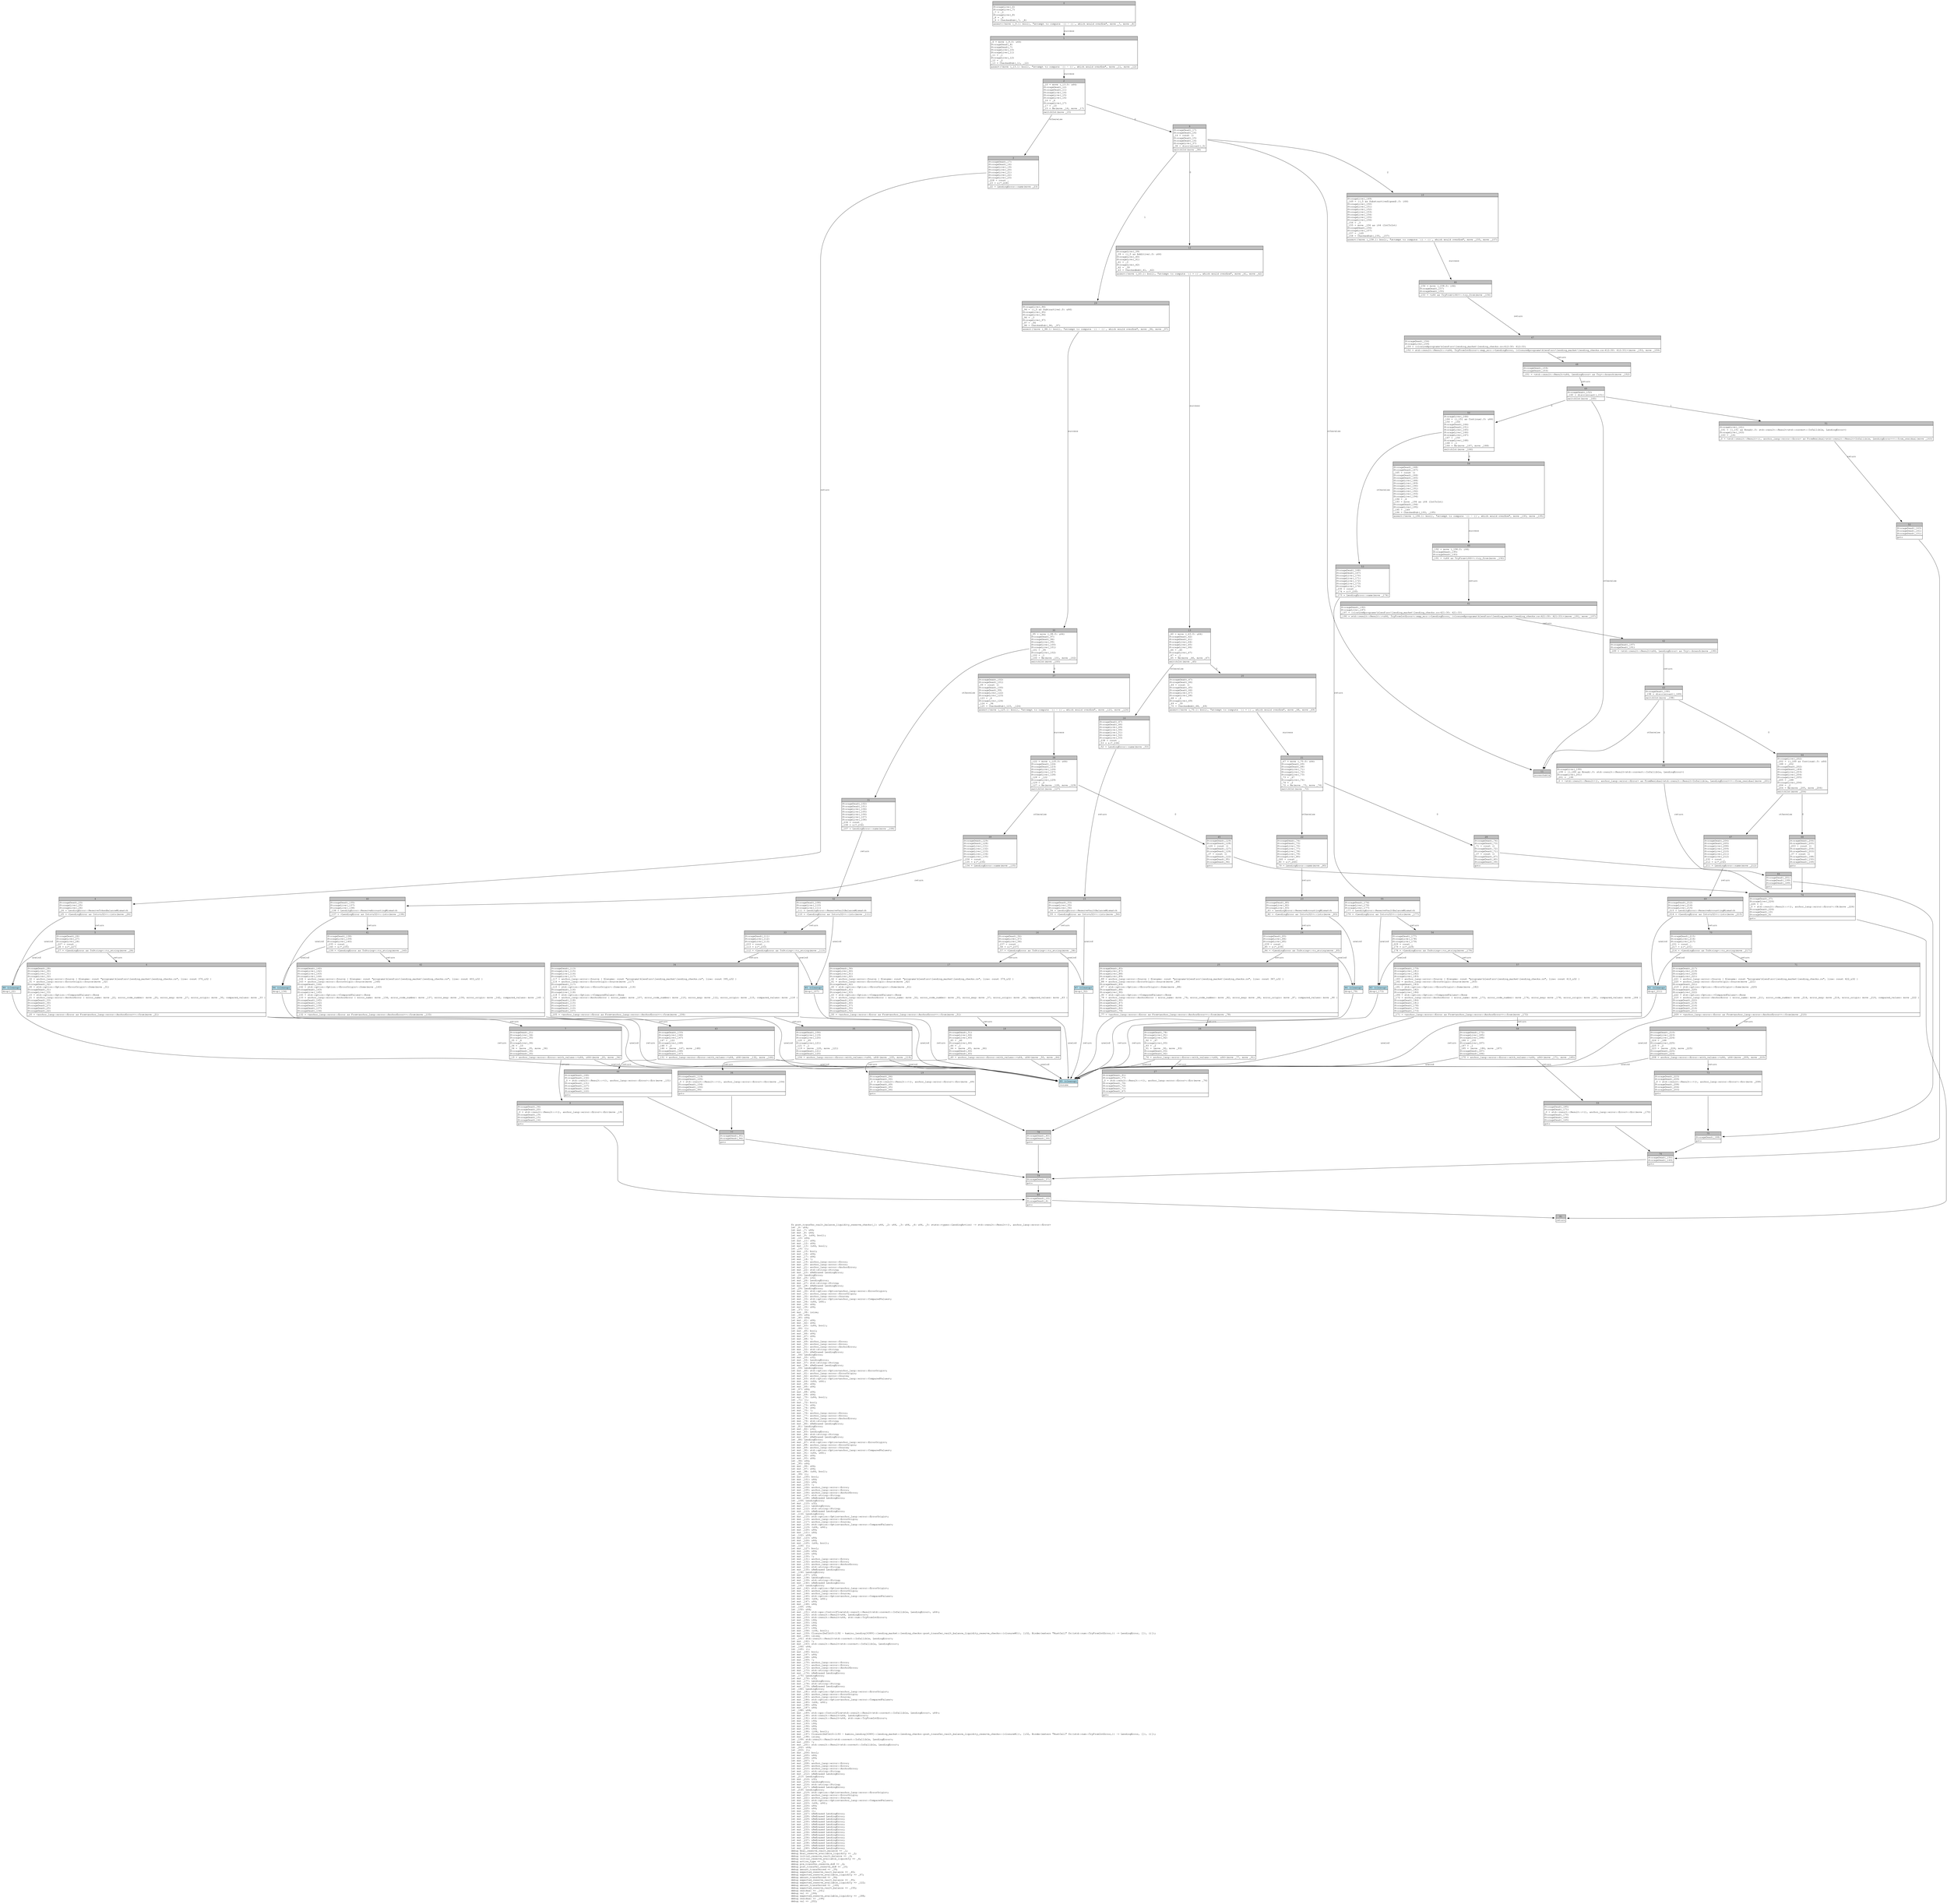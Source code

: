 digraph Mir_0_1191 {
    graph [fontname="Courier, monospace"];
    node [fontname="Courier, monospace"];
    edge [fontname="Courier, monospace"];
    label=<fn post_transfer_vault_balance_liquidity_reserve_checks(_1: u64, _2: u64, _3: u64, _4: u64, _5: state::types::LendingAction) -&gt; std::result::Result&lt;(), anchor_lang::error::Error&gt;<br align="left"/>let _6: u64;<br align="left"/>let mut _7: u64;<br align="left"/>let mut _8: u64;<br align="left"/>let mut _9: (u64, bool);<br align="left"/>let _10: u64;<br align="left"/>let mut _11: u64;<br align="left"/>let mut _12: u64;<br align="left"/>let mut _13: (u64, bool);<br align="left"/>let _14: ();<br align="left"/>let mut _15: bool;<br align="left"/>let mut _16: u64;<br align="left"/>let mut _17: u64;<br align="left"/>let mut _18: !;<br align="left"/>let mut _19: anchor_lang::error::Error;<br align="left"/>let mut _20: anchor_lang::error::Error;<br align="left"/>let mut _21: anchor_lang::error::AnchorError;<br align="left"/>let mut _22: std::string::String;<br align="left"/>let mut _23: &amp;ReErased LendingError;<br align="left"/>let _24: LendingError;<br align="left"/>let mut _25: u32;<br align="left"/>let mut _26: LendingError;<br align="left"/>let mut _27: std::string::String;<br align="left"/>let mut _28: &amp;ReErased LendingError;<br align="left"/>let _29: LendingError;<br align="left"/>let mut _30: std::option::Option&lt;anchor_lang::error::ErrorOrigin&gt;;<br align="left"/>let mut _31: anchor_lang::error::ErrorOrigin;<br align="left"/>let mut _32: anchor_lang::error::Source;<br align="left"/>let mut _33: std::option::Option&lt;anchor_lang::error::ComparedValues&gt;;<br align="left"/>let mut _34: (u64, u64);<br align="left"/>let mut _35: u64;<br align="left"/>let mut _36: u64;<br align="left"/>let _37: ();<br align="left"/>let mut _38: isize;<br align="left"/>let _39: u64;<br align="left"/>let _40: u64;<br align="left"/>let mut _41: u64;<br align="left"/>let mut _42: u64;<br align="left"/>let mut _43: (u64, bool);<br align="left"/>let _44: ();<br align="left"/>let mut _45: bool;<br align="left"/>let mut _46: u64;<br align="left"/>let mut _47: u64;<br align="left"/>let mut _48: !;<br align="left"/>let mut _49: anchor_lang::error::Error;<br align="left"/>let mut _50: anchor_lang::error::Error;<br align="left"/>let mut _51: anchor_lang::error::AnchorError;<br align="left"/>let mut _52: std::string::String;<br align="left"/>let mut _53: &amp;ReErased LendingError;<br align="left"/>let _54: LendingError;<br align="left"/>let mut _55: u32;<br align="left"/>let mut _56: LendingError;<br align="left"/>let mut _57: std::string::String;<br align="left"/>let mut _58: &amp;ReErased LendingError;<br align="left"/>let _59: LendingError;<br align="left"/>let mut _60: std::option::Option&lt;anchor_lang::error::ErrorOrigin&gt;;<br align="left"/>let mut _61: anchor_lang::error::ErrorOrigin;<br align="left"/>let mut _62: anchor_lang::error::Source;<br align="left"/>let mut _63: std::option::Option&lt;anchor_lang::error::ComparedValues&gt;;<br align="left"/>let mut _64: (u64, u64);<br align="left"/>let mut _65: u64;<br align="left"/>let mut _66: u64;<br align="left"/>let _67: u64;<br align="left"/>let mut _68: u64;<br align="left"/>let mut _69: u64;<br align="left"/>let mut _70: (u64, bool);<br align="left"/>let _71: ();<br align="left"/>let mut _72: bool;<br align="left"/>let mut _73: u64;<br align="left"/>let mut _74: u64;<br align="left"/>let mut _75: !;<br align="left"/>let mut _76: anchor_lang::error::Error;<br align="left"/>let mut _77: anchor_lang::error::Error;<br align="left"/>let mut _78: anchor_lang::error::AnchorError;<br align="left"/>let mut _79: std::string::String;<br align="left"/>let mut _80: &amp;ReErased LendingError;<br align="left"/>let _81: LendingError;<br align="left"/>let mut _82: u32;<br align="left"/>let mut _83: LendingError;<br align="left"/>let mut _84: std::string::String;<br align="left"/>let mut _85: &amp;ReErased LendingError;<br align="left"/>let _86: LendingError;<br align="left"/>let mut _87: std::option::Option&lt;anchor_lang::error::ErrorOrigin&gt;;<br align="left"/>let mut _88: anchor_lang::error::ErrorOrigin;<br align="left"/>let mut _89: anchor_lang::error::Source;<br align="left"/>let mut _90: std::option::Option&lt;anchor_lang::error::ComparedValues&gt;;<br align="left"/>let mut _91: (u64, u64);<br align="left"/>let mut _92: u64;<br align="left"/>let mut _93: u64;<br align="left"/>let _94: u64;<br align="left"/>let _95: u64;<br align="left"/>let mut _96: u64;<br align="left"/>let mut _97: u64;<br align="left"/>let mut _98: (u64, bool);<br align="left"/>let _99: ();<br align="left"/>let mut _100: bool;<br align="left"/>let mut _101: u64;<br align="left"/>let mut _102: u64;<br align="left"/>let mut _103: !;<br align="left"/>let mut _104: anchor_lang::error::Error;<br align="left"/>let mut _105: anchor_lang::error::Error;<br align="left"/>let mut _106: anchor_lang::error::AnchorError;<br align="left"/>let mut _107: std::string::String;<br align="left"/>let mut _108: &amp;ReErased LendingError;<br align="left"/>let _109: LendingError;<br align="left"/>let mut _110: u32;<br align="left"/>let mut _111: LendingError;<br align="left"/>let mut _112: std::string::String;<br align="left"/>let mut _113: &amp;ReErased LendingError;<br align="left"/>let _114: LendingError;<br align="left"/>let mut _115: std::option::Option&lt;anchor_lang::error::ErrorOrigin&gt;;<br align="left"/>let mut _116: anchor_lang::error::ErrorOrigin;<br align="left"/>let mut _117: anchor_lang::error::Source;<br align="left"/>let mut _118: std::option::Option&lt;anchor_lang::error::ComparedValues&gt;;<br align="left"/>let mut _119: (u64, u64);<br align="left"/>let mut _120: u64;<br align="left"/>let mut _121: u64;<br align="left"/>let _122: u64;<br align="left"/>let mut _123: u64;<br align="left"/>let mut _124: u64;<br align="left"/>let mut _125: (u64, bool);<br align="left"/>let _126: ();<br align="left"/>let mut _127: bool;<br align="left"/>let mut _128: u64;<br align="left"/>let mut _129: u64;<br align="left"/>let mut _130: !;<br align="left"/>let mut _131: anchor_lang::error::Error;<br align="left"/>let mut _132: anchor_lang::error::Error;<br align="left"/>let mut _133: anchor_lang::error::AnchorError;<br align="left"/>let mut _134: std::string::String;<br align="left"/>let mut _135: &amp;ReErased LendingError;<br align="left"/>let _136: LendingError;<br align="left"/>let mut _137: u32;<br align="left"/>let mut _138: LendingError;<br align="left"/>let mut _139: std::string::String;<br align="left"/>let mut _140: &amp;ReErased LendingError;<br align="left"/>let _141: LendingError;<br align="left"/>let mut _142: std::option::Option&lt;anchor_lang::error::ErrorOrigin&gt;;<br align="left"/>let mut _143: anchor_lang::error::ErrorOrigin;<br align="left"/>let mut _144: anchor_lang::error::Source;<br align="left"/>let mut _145: std::option::Option&lt;anchor_lang::error::ComparedValues&gt;;<br align="left"/>let mut _146: (u64, u64);<br align="left"/>let mut _147: u64;<br align="left"/>let mut _148: u64;<br align="left"/>let _149: i64;<br align="left"/>let _150: u64;<br align="left"/>let mut _151: std::ops::ControlFlow&lt;std::result::Result&lt;std::convert::Infallible, LendingError&gt;, u64&gt;;<br align="left"/>let mut _152: std::result::Result&lt;u64, LendingError&gt;;<br align="left"/>let mut _153: std::result::Result&lt;u64, std::num::TryFromIntError&gt;;<br align="left"/>let mut _154: i64;<br align="left"/>let mut _155: i64;<br align="left"/>let mut _156: u64;<br align="left"/>let mut _157: i64;<br align="left"/>let mut _158: (i64, bool);<br align="left"/>let mut _159: Closure(DefId(0:1192 ~ kamino_lending[6389]::lending_market::lending_checks::post_transfer_vault_balance_liquidity_reserve_checks::{closure#0}), [i32, Binder(extern &quot;RustCall&quot; fn((std::num::TryFromIntError,)) -&gt; LendingError, []), ()]);<br align="left"/>let mut _160: isize;<br align="left"/>let _161: std::result::Result&lt;std::convert::Infallible, LendingError&gt;;<br align="left"/>let mut _162: !;<br align="left"/>let mut _163: std::result::Result&lt;std::convert::Infallible, LendingError&gt;;<br align="left"/>let _164: u64;<br align="left"/>let _165: ();<br align="left"/>let mut _166: bool;<br align="left"/>let mut _167: u64;<br align="left"/>let mut _168: u64;<br align="left"/>let mut _169: !;<br align="left"/>let mut _170: anchor_lang::error::Error;<br align="left"/>let mut _171: anchor_lang::error::Error;<br align="left"/>let mut _172: anchor_lang::error::AnchorError;<br align="left"/>let mut _173: std::string::String;<br align="left"/>let mut _174: &amp;ReErased LendingError;<br align="left"/>let _175: LendingError;<br align="left"/>let mut _176: u32;<br align="left"/>let mut _177: LendingError;<br align="left"/>let mut _178: std::string::String;<br align="left"/>let mut _179: &amp;ReErased LendingError;<br align="left"/>let _180: LendingError;<br align="left"/>let mut _181: std::option::Option&lt;anchor_lang::error::ErrorOrigin&gt;;<br align="left"/>let mut _182: anchor_lang::error::ErrorOrigin;<br align="left"/>let mut _183: anchor_lang::error::Source;<br align="left"/>let mut _184: std::option::Option&lt;anchor_lang::error::ComparedValues&gt;;<br align="left"/>let mut _185: (u64, u64);<br align="left"/>let mut _186: u64;<br align="left"/>let mut _187: u64;<br align="left"/>let _188: u64;<br align="left"/>let mut _189: std::ops::ControlFlow&lt;std::result::Result&lt;std::convert::Infallible, LendingError&gt;, u64&gt;;<br align="left"/>let mut _190: std::result::Result&lt;u64, LendingError&gt;;<br align="left"/>let mut _191: std::result::Result&lt;u64, std::num::TryFromIntError&gt;;<br align="left"/>let mut _192: i64;<br align="left"/>let mut _193: i64;<br align="left"/>let mut _194: u64;<br align="left"/>let mut _195: i64;<br align="left"/>let mut _196: (i64, bool);<br align="left"/>let mut _197: Closure(DefId(0:1193 ~ kamino_lending[6389]::lending_market::lending_checks::post_transfer_vault_balance_liquidity_reserve_checks::{closure#1}), [i32, Binder(extern &quot;RustCall&quot; fn((std::num::TryFromIntError,)) -&gt; LendingError, []), ()]);<br align="left"/>let mut _198: isize;<br align="left"/>let _199: std::result::Result&lt;std::convert::Infallible, LendingError&gt;;<br align="left"/>let mut _200: !;<br align="left"/>let mut _201: std::result::Result&lt;std::convert::Infallible, LendingError&gt;;<br align="left"/>let _202: u64;<br align="left"/>let _203: ();<br align="left"/>let mut _204: bool;<br align="left"/>let mut _205: u64;<br align="left"/>let mut _206: u64;<br align="left"/>let mut _207: !;<br align="left"/>let mut _208: anchor_lang::error::Error;<br align="left"/>let mut _209: anchor_lang::error::Error;<br align="left"/>let mut _210: anchor_lang::error::AnchorError;<br align="left"/>let mut _211: std::string::String;<br align="left"/>let mut _212: &amp;ReErased LendingError;<br align="left"/>let _213: LendingError;<br align="left"/>let mut _214: u32;<br align="left"/>let mut _215: LendingError;<br align="left"/>let mut _216: std::string::String;<br align="left"/>let mut _217: &amp;ReErased LendingError;<br align="left"/>let _218: LendingError;<br align="left"/>let mut _219: std::option::Option&lt;anchor_lang::error::ErrorOrigin&gt;;<br align="left"/>let mut _220: anchor_lang::error::ErrorOrigin;<br align="left"/>let mut _221: anchor_lang::error::Source;<br align="left"/>let mut _222: std::option::Option&lt;anchor_lang::error::ComparedValues&gt;;<br align="left"/>let mut _223: (u64, u64);<br align="left"/>let mut _224: u64;<br align="left"/>let mut _225: u64;<br align="left"/>let mut _226: ();<br align="left"/>let mut _227: &amp;ReErased LendingError;<br align="left"/>let mut _228: &amp;ReErased LendingError;<br align="left"/>let mut _229: &amp;ReErased LendingError;<br align="left"/>let mut _230: &amp;ReErased LendingError;<br align="left"/>let mut _231: &amp;ReErased LendingError;<br align="left"/>let mut _232: &amp;ReErased LendingError;<br align="left"/>let mut _233: &amp;ReErased LendingError;<br align="left"/>let mut _234: &amp;ReErased LendingError;<br align="left"/>let mut _235: &amp;ReErased LendingError;<br align="left"/>let mut _236: &amp;ReErased LendingError;<br align="left"/>let mut _237: &amp;ReErased LendingError;<br align="left"/>let mut _238: &amp;ReErased LendingError;<br align="left"/>let mut _239: &amp;ReErased LendingError;<br align="left"/>let mut _240: &amp;ReErased LendingError;<br align="left"/>debug final_reserve_vault_balance =&gt; _1;<br align="left"/>debug final_reserve_available_liquidity =&gt; _2;<br align="left"/>debug initial_reserve_vault_balance =&gt; _3;<br align="left"/>debug initial_reserve_available_liquidity =&gt; _4;<br align="left"/>debug action_type =&gt; _5;<br align="left"/>debug pre_transfer_reserve_diff =&gt; _6;<br align="left"/>debug post_transfer_reserve_diff =&gt; _10;<br align="left"/>debug amount_transferred =&gt; _39;<br align="left"/>debug expected_reserve_vault_balance =&gt; _40;<br align="left"/>debug expected_reserve_available_liquidity =&gt; _67;<br align="left"/>debug amount_transferred =&gt; _94;<br align="left"/>debug expected_reserve_vault_balance =&gt; _95;<br align="left"/>debug expected_reserve_available_liquidity =&gt; _122;<br align="left"/>debug amount_transferred =&gt; _149;<br align="left"/>debug expected_reserve_vault_balance =&gt; _150;<br align="left"/>debug residual =&gt; _161;<br align="left"/>debug val =&gt; _164;<br align="left"/>debug expected_reserve_available_liquidity =&gt; _188;<br align="left"/>debug residual =&gt; _199;<br align="left"/>debug val =&gt; _202;<br align="left"/>>;
    bb0__0_1191 [shape="none", label=<<table border="0" cellborder="1" cellspacing="0"><tr><td bgcolor="gray" align="center" colspan="1">0</td></tr><tr><td align="left" balign="left">StorageLive(_6)<br/>StorageLive(_7)<br/>_7 = _3<br/>StorageLive(_8)<br/>_8 = _4<br/>_9 = CheckedSub(_7, _8)<br/></td></tr><tr><td align="left">assert(!move (_9.1: bool), &quot;attempt to compute `{} - {}`, which would overflow&quot;, move _7, move _8)</td></tr></table>>];
    bb1__0_1191 [shape="none", label=<<table border="0" cellborder="1" cellspacing="0"><tr><td bgcolor="gray" align="center" colspan="1">1</td></tr><tr><td align="left" balign="left">_6 = move (_9.0: u64)<br/>StorageDead(_8)<br/>StorageDead(_7)<br/>StorageLive(_10)<br/>StorageLive(_11)<br/>_11 = _1<br/>StorageLive(_12)<br/>_12 = _2<br/>_13 = CheckedSub(_11, _12)<br/></td></tr><tr><td align="left">assert(!move (_13.1: bool), &quot;attempt to compute `{} - {}`, which would overflow&quot;, move _11, move _12)</td></tr></table>>];
    bb2__0_1191 [shape="none", label=<<table border="0" cellborder="1" cellspacing="0"><tr><td bgcolor="gray" align="center" colspan="1">2</td></tr><tr><td align="left" balign="left">_10 = move (_13.0: u64)<br/>StorageDead(_12)<br/>StorageDead(_11)<br/>StorageLive(_14)<br/>StorageLive(_15)<br/>StorageLive(_16)<br/>_16 = _6<br/>StorageLive(_17)<br/>_17 = _10<br/>_15 = Ne(move _16, move _17)<br/></td></tr><tr><td align="left">switchInt(move _15)</td></tr></table>>];
    bb3__0_1191 [shape="none", label=<<table border="0" cellborder="1" cellspacing="0"><tr><td bgcolor="gray" align="center" colspan="1">3</td></tr><tr><td align="left" balign="left">StorageDead(_17)<br/>StorageDead(_16)<br/>StorageLive(_19)<br/>StorageLive(_20)<br/>StorageLive(_21)<br/>StorageLive(_22)<br/>StorageLive(_23)<br/>_228 = const _<br/>_23 = &amp;(*_228)<br/></td></tr><tr><td align="left">_22 = LendingError::name(move _23)</td></tr></table>>];
    bb4__0_1191 [shape="none", label=<<table border="0" cellborder="1" cellspacing="0"><tr><td bgcolor="gray" align="center" colspan="1">4</td></tr><tr><td align="left" balign="left">StorageDead(_23)<br/>StorageLive(_25)<br/>StorageLive(_26)<br/>_26 = LendingError::ReserveTokenBalanceMismatch<br/></td></tr><tr><td align="left">_25 = &lt;LendingError as Into&lt;u32&gt;&gt;::into(move _26)</td></tr></table>>];
    bb5__0_1191 [shape="none", label=<<table border="0" cellborder="1" cellspacing="0"><tr><td bgcolor="gray" align="center" colspan="1">5</td></tr><tr><td align="left" balign="left">StorageDead(_26)<br/>StorageLive(_27)<br/>StorageLive(_28)<br/>_227 = const _<br/>_28 = &amp;(*_227)<br/></td></tr><tr><td align="left">_27 = &lt;LendingError as ToString&gt;::to_string(move _28)</td></tr></table>>];
    bb6__0_1191 [shape="none", label=<<table border="0" cellborder="1" cellspacing="0"><tr><td bgcolor="gray" align="center" colspan="1">6</td></tr><tr><td align="left" balign="left">StorageDead(_28)<br/>StorageLive(_30)<br/>StorageLive(_31)<br/>StorageLive(_32)<br/>_32 = anchor_lang::error::Source { filename: const &quot;programs\\klend\\src\\lending_market\\lending_checks.rs&quot;, line: const 370_u32 }<br/>_31 = anchor_lang::error::ErrorOrigin::Source(move _32)<br/>StorageDead(_32)<br/>_30 = std::option::Option::&lt;ErrorOrigin&gt;::Some(move _31)<br/>StorageDead(_31)<br/>StorageLive(_33)<br/>_33 = std::option::Option::&lt;ComparedValues&gt;::None<br/>_21 = anchor_lang::error::AnchorError { error_name: move _22, error_code_number: move _25, error_msg: move _27, error_origin: move _30, compared_values: move _33 }<br/>StorageDead(_33)<br/>StorageDead(_30)<br/>StorageDead(_27)<br/>StorageDead(_25)<br/>StorageDead(_22)<br/></td></tr><tr><td align="left">_20 = &lt;anchor_lang::error::Error as From&lt;anchor_lang::error::AnchorError&gt;&gt;::from(move _21)</td></tr></table>>];
    bb7__0_1191 [shape="none", label=<<table border="0" cellborder="1" cellspacing="0"><tr><td bgcolor="gray" align="center" colspan="1">7</td></tr><tr><td align="left" balign="left">StorageDead(_21)<br/>StorageLive(_34)<br/>StorageLive(_35)<br/>_35 = _6<br/>StorageLive(_36)<br/>_36 = _10<br/>_34 = (move _35, move _36)<br/>StorageDead(_36)<br/>StorageDead(_35)<br/></td></tr><tr><td align="left">_19 = anchor_lang::error::Error::with_values::&lt;u64, u64&gt;(move _20, move _34)</td></tr></table>>];
    bb8__0_1191 [shape="none", label=<<table border="0" cellborder="1" cellspacing="0"><tr><td bgcolor="gray" align="center" colspan="1">8</td></tr><tr><td align="left" balign="left">StorageDead(_34)<br/>StorageDead(_20)<br/>_0 = std::result::Result::&lt;(), anchor_lang::error::Error&gt;::Err(move _19)<br/>StorageDead(_19)<br/>StorageDead(_15)<br/>StorageDead(_14)<br/></td></tr><tr><td align="left">goto</td></tr></table>>];
    bb9__0_1191 [shape="none", label=<<table border="0" cellborder="1" cellspacing="0"><tr><td bgcolor="gray" align="center" colspan="1">9</td></tr><tr><td align="left" balign="left">StorageDead(_17)<br/>StorageDead(_16)<br/>_14 = const ()<br/>StorageDead(_15)<br/>StorageDead(_14)<br/>StorageLive(_37)<br/>_38 = discriminant(_5)<br/></td></tr><tr><td align="left">switchInt(move _38)</td></tr></table>>];
    bb10__0_1191 [shape="none", label=<<table border="0" cellborder="1" cellspacing="0"><tr><td bgcolor="gray" align="center" colspan="1">10</td></tr><tr><td align="left" balign="left">StorageLive(_149)<br/>_149 = ((_5 as SubstractiveSigned).0: i64)<br/>StorageLive(_150)<br/>StorageLive(_151)<br/>StorageLive(_152)<br/>StorageLive(_153)<br/>StorageLive(_154)<br/>StorageLive(_155)<br/>StorageLive(_156)<br/>_156 = _3<br/>_155 = move _156 as i64 (IntToInt)<br/>StorageDead(_156)<br/>StorageLive(_157)<br/>_157 = _149<br/>_158 = CheckedSub(_155, _157)<br/></td></tr><tr><td align="left">assert(!move (_158.1: bool), &quot;attempt to compute `{} - {}`, which would overflow&quot;, move _155, move _157)</td></tr></table>>];
    bb11__0_1191 [shape="none", label=<<table border="0" cellborder="1" cellspacing="0"><tr><td bgcolor="gray" align="center" colspan="1">11</td></tr><tr><td align="left">unreachable</td></tr></table>>];
    bb12__0_1191 [shape="none", label=<<table border="0" cellborder="1" cellspacing="0"><tr><td bgcolor="gray" align="center" colspan="1">12</td></tr><tr><td align="left" balign="left">StorageLive(_39)<br/>_39 = ((_5 as Additive).0: u64)<br/>StorageLive(_40)<br/>StorageLive(_41)<br/>_41 = _3<br/>StorageLive(_42)<br/>_42 = _39<br/>_43 = CheckedAdd(_41, _42)<br/></td></tr><tr><td align="left">assert(!move (_43.1: bool), &quot;attempt to compute `{} + {}`, which would overflow&quot;, move _41, move _42)</td></tr></table>>];
    bb13__0_1191 [shape="none", label=<<table border="0" cellborder="1" cellspacing="0"><tr><td bgcolor="gray" align="center" colspan="1">13</td></tr><tr><td align="left" balign="left">_40 = move (_43.0: u64)<br/>StorageDead(_42)<br/>StorageDead(_41)<br/>StorageLive(_44)<br/>StorageLive(_45)<br/>StorageLive(_46)<br/>_46 = _40<br/>StorageLive(_47)<br/>_47 = _1<br/>_45 = Ne(move _46, move _47)<br/></td></tr><tr><td align="left">switchInt(move _45)</td></tr></table>>];
    bb14__0_1191 [shape="none", label=<<table border="0" cellborder="1" cellspacing="0"><tr><td bgcolor="gray" align="center" colspan="1">14</td></tr><tr><td align="left" balign="left">StorageDead(_47)<br/>StorageDead(_46)<br/>StorageLive(_49)<br/>StorageLive(_50)<br/>StorageLive(_51)<br/>StorageLive(_52)<br/>StorageLive(_53)<br/>_238 = const _<br/>_53 = &amp;(*_238)<br/></td></tr><tr><td align="left">_52 = LendingError::name(move _53)</td></tr></table>>];
    bb15__0_1191 [shape="none", label=<<table border="0" cellborder="1" cellspacing="0"><tr><td bgcolor="gray" align="center" colspan="1">15</td></tr><tr><td align="left" balign="left">StorageDead(_53)<br/>StorageLive(_55)<br/>StorageLive(_56)<br/>_56 = LendingError::ReserveVaultBalanceMismatch<br/></td></tr><tr><td align="left">_55 = &lt;LendingError as Into&lt;u32&gt;&gt;::into(move _56)</td></tr></table>>];
    bb16__0_1191 [shape="none", label=<<table border="0" cellborder="1" cellspacing="0"><tr><td bgcolor="gray" align="center" colspan="1">16</td></tr><tr><td align="left" balign="left">StorageDead(_56)<br/>StorageLive(_57)<br/>StorageLive(_58)<br/>_237 = const _<br/>_58 = &amp;(*_237)<br/></td></tr><tr><td align="left">_57 = &lt;LendingError as ToString&gt;::to_string(move _58)</td></tr></table>>];
    bb17__0_1191 [shape="none", label=<<table border="0" cellborder="1" cellspacing="0"><tr><td bgcolor="gray" align="center" colspan="1">17</td></tr><tr><td align="left" balign="left">StorageDead(_58)<br/>StorageLive(_60)<br/>StorageLive(_61)<br/>StorageLive(_62)<br/>_62 = anchor_lang::error::Source { filename: const &quot;programs\\klend\\src\\lending_market\\lending_checks.rs&quot;, line: const 379_u32 }<br/>_61 = anchor_lang::error::ErrorOrigin::Source(move _62)<br/>StorageDead(_62)<br/>_60 = std::option::Option::&lt;ErrorOrigin&gt;::Some(move _61)<br/>StorageDead(_61)<br/>StorageLive(_63)<br/>_63 = std::option::Option::&lt;ComparedValues&gt;::None<br/>_51 = anchor_lang::error::AnchorError { error_name: move _52, error_code_number: move _55, error_msg: move _57, error_origin: move _60, compared_values: move _63 }<br/>StorageDead(_63)<br/>StorageDead(_60)<br/>StorageDead(_57)<br/>StorageDead(_55)<br/>StorageDead(_52)<br/></td></tr><tr><td align="left">_50 = &lt;anchor_lang::error::Error as From&lt;anchor_lang::error::AnchorError&gt;&gt;::from(move _51)</td></tr></table>>];
    bb18__0_1191 [shape="none", label=<<table border="0" cellborder="1" cellspacing="0"><tr><td bgcolor="gray" align="center" colspan="1">18</td></tr><tr><td align="left" balign="left">StorageDead(_51)<br/>StorageLive(_64)<br/>StorageLive(_65)<br/>_65 = _40<br/>StorageLive(_66)<br/>_66 = _1<br/>_64 = (move _65, move _66)<br/>StorageDead(_66)<br/>StorageDead(_65)<br/></td></tr><tr><td align="left">_49 = anchor_lang::error::Error::with_values::&lt;u64, u64&gt;(move _50, move _64)</td></tr></table>>];
    bb19__0_1191 [shape="none", label=<<table border="0" cellborder="1" cellspacing="0"><tr><td bgcolor="gray" align="center" colspan="1">19</td></tr><tr><td align="left" balign="left">StorageDead(_64)<br/>StorageDead(_50)<br/>_0 = std::result::Result::&lt;(), anchor_lang::error::Error&gt;::Err(move _49)<br/>StorageDead(_49)<br/>StorageDead(_45)<br/>StorageDead(_44)<br/></td></tr><tr><td align="left">goto</td></tr></table>>];
    bb20__0_1191 [shape="none", label=<<table border="0" cellborder="1" cellspacing="0"><tr><td bgcolor="gray" align="center" colspan="1">20</td></tr><tr><td align="left" balign="left">StorageDead(_47)<br/>StorageDead(_46)<br/>_44 = const ()<br/>StorageDead(_45)<br/>StorageDead(_44)<br/>StorageLive(_67)<br/>StorageLive(_68)<br/>_68 = _4<br/>StorageLive(_69)<br/>_69 = _39<br/>_70 = CheckedAdd(_68, _69)<br/></td></tr><tr><td align="left">assert(!move (_70.1: bool), &quot;attempt to compute `{} + {}`, which would overflow&quot;, move _68, move _69)</td></tr></table>>];
    bb21__0_1191 [shape="none", label=<<table border="0" cellborder="1" cellspacing="0"><tr><td bgcolor="gray" align="center" colspan="1">21</td></tr><tr><td align="left" balign="left">_67 = move (_70.0: u64)<br/>StorageDead(_69)<br/>StorageDead(_68)<br/>StorageLive(_71)<br/>StorageLive(_72)<br/>StorageLive(_73)<br/>_73 = _67<br/>StorageLive(_74)<br/>_74 = _2<br/>_72 = Ne(move _73, move _74)<br/></td></tr><tr><td align="left">switchInt(move _72)</td></tr></table>>];
    bb22__0_1191 [shape="none", label=<<table border="0" cellborder="1" cellspacing="0"><tr><td bgcolor="gray" align="center" colspan="1">22</td></tr><tr><td align="left" balign="left">StorageDead(_74)<br/>StorageDead(_73)<br/>StorageLive(_76)<br/>StorageLive(_77)<br/>StorageLive(_78)<br/>StorageLive(_79)<br/>StorageLive(_80)<br/>_240 = const _<br/>_80 = &amp;(*_240)<br/></td></tr><tr><td align="left">_79 = LendingError::name(move _80)</td></tr></table>>];
    bb23__0_1191 [shape="none", label=<<table border="0" cellborder="1" cellspacing="0"><tr><td bgcolor="gray" align="center" colspan="1">23</td></tr><tr><td align="left" balign="left">StorageDead(_80)<br/>StorageLive(_82)<br/>StorageLive(_83)<br/>_83 = LendingError::ReserveAccountingMismatch<br/></td></tr><tr><td align="left">_82 = &lt;LendingError as Into&lt;u32&gt;&gt;::into(move _83)</td></tr></table>>];
    bb24__0_1191 [shape="none", label=<<table border="0" cellborder="1" cellspacing="0"><tr><td bgcolor="gray" align="center" colspan="1">24</td></tr><tr><td align="left" balign="left">StorageDead(_83)<br/>StorageLive(_84)<br/>StorageLive(_85)<br/>_239 = const _<br/>_85 = &amp;(*_239)<br/></td></tr><tr><td align="left">_84 = &lt;LendingError as ToString&gt;::to_string(move _85)</td></tr></table>>];
    bb25__0_1191 [shape="none", label=<<table border="0" cellborder="1" cellspacing="0"><tr><td bgcolor="gray" align="center" colspan="1">25</td></tr><tr><td align="left" balign="left">StorageDead(_85)<br/>StorageLive(_87)<br/>StorageLive(_88)<br/>StorageLive(_89)<br/>_89 = anchor_lang::error::Source { filename: const &quot;programs\\klend\\src\\lending_market\\lending_checks.rs&quot;, line: const 387_u32 }<br/>_88 = anchor_lang::error::ErrorOrigin::Source(move _89)<br/>StorageDead(_89)<br/>_87 = std::option::Option::&lt;ErrorOrigin&gt;::Some(move _88)<br/>StorageDead(_88)<br/>StorageLive(_90)<br/>_90 = std::option::Option::&lt;ComparedValues&gt;::None<br/>_78 = anchor_lang::error::AnchorError { error_name: move _79, error_code_number: move _82, error_msg: move _84, error_origin: move _87, compared_values: move _90 }<br/>StorageDead(_90)<br/>StorageDead(_87)<br/>StorageDead(_84)<br/>StorageDead(_82)<br/>StorageDead(_79)<br/></td></tr><tr><td align="left">_77 = &lt;anchor_lang::error::Error as From&lt;anchor_lang::error::AnchorError&gt;&gt;::from(move _78)</td></tr></table>>];
    bb26__0_1191 [shape="none", label=<<table border="0" cellborder="1" cellspacing="0"><tr><td bgcolor="gray" align="center" colspan="1">26</td></tr><tr><td align="left" balign="left">StorageDead(_78)<br/>StorageLive(_91)<br/>StorageLive(_92)<br/>_92 = _67<br/>StorageLive(_93)<br/>_93 = _2<br/>_91 = (move _92, move _93)<br/>StorageDead(_93)<br/>StorageDead(_92)<br/></td></tr><tr><td align="left">_76 = anchor_lang::error::Error::with_values::&lt;u64, u64&gt;(move _77, move _91)</td></tr></table>>];
    bb27__0_1191 [shape="none", label=<<table border="0" cellborder="1" cellspacing="0"><tr><td bgcolor="gray" align="center" colspan="1">27</td></tr><tr><td align="left" balign="left">StorageDead(_91)<br/>StorageDead(_77)<br/>_0 = std::result::Result::&lt;(), anchor_lang::error::Error&gt;::Err(move _76)<br/>StorageDead(_76)<br/>StorageDead(_72)<br/>StorageDead(_71)<br/>StorageDead(_67)<br/></td></tr><tr><td align="left">goto</td></tr></table>>];
    bb28__0_1191 [shape="none", label=<<table border="0" cellborder="1" cellspacing="0"><tr><td bgcolor="gray" align="center" colspan="1">28</td></tr><tr><td align="left" balign="left">StorageDead(_74)<br/>StorageDead(_73)<br/>_71 = const ()<br/>StorageDead(_72)<br/>StorageDead(_71)<br/>_37 = const ()<br/>StorageDead(_67)<br/>StorageDead(_40)<br/>StorageDead(_39)<br/></td></tr><tr><td align="left">goto</td></tr></table>>];
    bb29__0_1191 [shape="none", label=<<table border="0" cellborder="1" cellspacing="0"><tr><td bgcolor="gray" align="center" colspan="1">29</td></tr><tr><td align="left" balign="left">StorageLive(_94)<br/>_94 = ((_5 as Subtractive).0: u64)<br/>StorageLive(_95)<br/>StorageLive(_96)<br/>_96 = _3<br/>StorageLive(_97)<br/>_97 = _94<br/>_98 = CheckedSub(_96, _97)<br/></td></tr><tr><td align="left">assert(!move (_98.1: bool), &quot;attempt to compute `{} - {}`, which would overflow&quot;, move _96, move _97)</td></tr></table>>];
    bb30__0_1191 [shape="none", label=<<table border="0" cellborder="1" cellspacing="0"><tr><td bgcolor="gray" align="center" colspan="1">30</td></tr><tr><td align="left" balign="left">_95 = move (_98.0: u64)<br/>StorageDead(_97)<br/>StorageDead(_96)<br/>StorageLive(_99)<br/>StorageLive(_100)<br/>StorageLive(_101)<br/>_101 = _95<br/>StorageLive(_102)<br/>_102 = _1<br/>_100 = Ne(move _101, move _102)<br/></td></tr><tr><td align="left">switchInt(move _100)</td></tr></table>>];
    bb31__0_1191 [shape="none", label=<<table border="0" cellborder="1" cellspacing="0"><tr><td bgcolor="gray" align="center" colspan="1">31</td></tr><tr><td align="left" balign="left">StorageDead(_102)<br/>StorageDead(_101)<br/>StorageLive(_104)<br/>StorageLive(_105)<br/>StorageLive(_106)<br/>StorageLive(_107)<br/>StorageLive(_108)<br/>_234 = const _<br/>_108 = &amp;(*_234)<br/></td></tr><tr><td align="left">_107 = LendingError::name(move _108)</td></tr></table>>];
    bb32__0_1191 [shape="none", label=<<table border="0" cellborder="1" cellspacing="0"><tr><td bgcolor="gray" align="center" colspan="1">32</td></tr><tr><td align="left" balign="left">StorageDead(_108)<br/>StorageLive(_110)<br/>StorageLive(_111)<br/>_111 = LendingError::ReserveVaultBalanceMismatch<br/></td></tr><tr><td align="left">_110 = &lt;LendingError as Into&lt;u32&gt;&gt;::into(move _111)</td></tr></table>>];
    bb33__0_1191 [shape="none", label=<<table border="0" cellborder="1" cellspacing="0"><tr><td bgcolor="gray" align="center" colspan="1">33</td></tr><tr><td align="left" balign="left">StorageDead(_111)<br/>StorageLive(_112)<br/>StorageLive(_113)<br/>_233 = const _<br/>_113 = &amp;(*_233)<br/></td></tr><tr><td align="left">_112 = &lt;LendingError as ToString&gt;::to_string(move _113)</td></tr></table>>];
    bb34__0_1191 [shape="none", label=<<table border="0" cellborder="1" cellspacing="0"><tr><td bgcolor="gray" align="center" colspan="1">34</td></tr><tr><td align="left" balign="left">StorageDead(_113)<br/>StorageLive(_115)<br/>StorageLive(_116)<br/>StorageLive(_117)<br/>_117 = anchor_lang::error::Source { filename: const &quot;programs\\klend\\src\\lending_market\\lending_checks.rs&quot;, line: const 395_u32 }<br/>_116 = anchor_lang::error::ErrorOrigin::Source(move _117)<br/>StorageDead(_117)<br/>_115 = std::option::Option::&lt;ErrorOrigin&gt;::Some(move _116)<br/>StorageDead(_116)<br/>StorageLive(_118)<br/>_118 = std::option::Option::&lt;ComparedValues&gt;::None<br/>_106 = anchor_lang::error::AnchorError { error_name: move _107, error_code_number: move _110, error_msg: move _112, error_origin: move _115, compared_values: move _118 }<br/>StorageDead(_118)<br/>StorageDead(_115)<br/>StorageDead(_112)<br/>StorageDead(_110)<br/>StorageDead(_107)<br/></td></tr><tr><td align="left">_105 = &lt;anchor_lang::error::Error as From&lt;anchor_lang::error::AnchorError&gt;&gt;::from(move _106)</td></tr></table>>];
    bb35__0_1191 [shape="none", label=<<table border="0" cellborder="1" cellspacing="0"><tr><td bgcolor="gray" align="center" colspan="1">35</td></tr><tr><td align="left" balign="left">StorageDead(_106)<br/>StorageLive(_119)<br/>StorageLive(_120)<br/>_120 = _95<br/>StorageLive(_121)<br/>_121 = _1<br/>_119 = (move _120, move _121)<br/>StorageDead(_121)<br/>StorageDead(_120)<br/></td></tr><tr><td align="left">_104 = anchor_lang::error::Error::with_values::&lt;u64, u64&gt;(move _105, move _119)</td></tr></table>>];
    bb36__0_1191 [shape="none", label=<<table border="0" cellborder="1" cellspacing="0"><tr><td bgcolor="gray" align="center" colspan="1">36</td></tr><tr><td align="left" balign="left">StorageDead(_119)<br/>StorageDead(_105)<br/>_0 = std::result::Result::&lt;(), anchor_lang::error::Error&gt;::Err(move _104)<br/>StorageDead(_104)<br/>StorageDead(_100)<br/>StorageDead(_99)<br/></td></tr><tr><td align="left">goto</td></tr></table>>];
    bb37__0_1191 [shape="none", label=<<table border="0" cellborder="1" cellspacing="0"><tr><td bgcolor="gray" align="center" colspan="1">37</td></tr><tr><td align="left" balign="left">StorageDead(_102)<br/>StorageDead(_101)<br/>_99 = const ()<br/>StorageDead(_100)<br/>StorageDead(_99)<br/>StorageLive(_122)<br/>StorageLive(_123)<br/>_123 = _4<br/>StorageLive(_124)<br/>_124 = _94<br/>_125 = CheckedSub(_123, _124)<br/></td></tr><tr><td align="left">assert(!move (_125.1: bool), &quot;attempt to compute `{} - {}`, which would overflow&quot;, move _123, move _124)</td></tr></table>>];
    bb38__0_1191 [shape="none", label=<<table border="0" cellborder="1" cellspacing="0"><tr><td bgcolor="gray" align="center" colspan="1">38</td></tr><tr><td align="left" balign="left">_122 = move (_125.0: u64)<br/>StorageDead(_124)<br/>StorageDead(_123)<br/>StorageLive(_126)<br/>StorageLive(_127)<br/>StorageLive(_128)<br/>_128 = _122<br/>StorageLive(_129)<br/>_129 = _2<br/>_127 = Ne(move _128, move _129)<br/></td></tr><tr><td align="left">switchInt(move _127)</td></tr></table>>];
    bb39__0_1191 [shape="none", label=<<table border="0" cellborder="1" cellspacing="0"><tr><td bgcolor="gray" align="center" colspan="1">39</td></tr><tr><td align="left" balign="left">StorageDead(_129)<br/>StorageDead(_128)<br/>StorageLive(_131)<br/>StorageLive(_132)<br/>StorageLive(_133)<br/>StorageLive(_134)<br/>StorageLive(_135)<br/>_236 = const _<br/>_135 = &amp;(*_236)<br/></td></tr><tr><td align="left">_134 = LendingError::name(move _135)</td></tr></table>>];
    bb40__0_1191 [shape="none", label=<<table border="0" cellborder="1" cellspacing="0"><tr><td bgcolor="gray" align="center" colspan="1">40</td></tr><tr><td align="left" balign="left">StorageDead(_135)<br/>StorageLive(_137)<br/>StorageLive(_138)<br/>_138 = LendingError::ReserveAccountingMismatch<br/></td></tr><tr><td align="left">_137 = &lt;LendingError as Into&lt;u32&gt;&gt;::into(move _138)</td></tr></table>>];
    bb41__0_1191 [shape="none", label=<<table border="0" cellborder="1" cellspacing="0"><tr><td bgcolor="gray" align="center" colspan="1">41</td></tr><tr><td align="left" balign="left">StorageDead(_138)<br/>StorageLive(_139)<br/>StorageLive(_140)<br/>_235 = const _<br/>_140 = &amp;(*_235)<br/></td></tr><tr><td align="left">_139 = &lt;LendingError as ToString&gt;::to_string(move _140)</td></tr></table>>];
    bb42__0_1191 [shape="none", label=<<table border="0" cellborder="1" cellspacing="0"><tr><td bgcolor="gray" align="center" colspan="1">42</td></tr><tr><td align="left" balign="left">StorageDead(_140)<br/>StorageLive(_142)<br/>StorageLive(_143)<br/>StorageLive(_144)<br/>_144 = anchor_lang::error::Source { filename: const &quot;programs\\klend\\src\\lending_market\\lending_checks.rs&quot;, line: const 403_u32 }<br/>_143 = anchor_lang::error::ErrorOrigin::Source(move _144)<br/>StorageDead(_144)<br/>_142 = std::option::Option::&lt;ErrorOrigin&gt;::Some(move _143)<br/>StorageDead(_143)<br/>StorageLive(_145)<br/>_145 = std::option::Option::&lt;ComparedValues&gt;::None<br/>_133 = anchor_lang::error::AnchorError { error_name: move _134, error_code_number: move _137, error_msg: move _139, error_origin: move _142, compared_values: move _145 }<br/>StorageDead(_145)<br/>StorageDead(_142)<br/>StorageDead(_139)<br/>StorageDead(_137)<br/>StorageDead(_134)<br/></td></tr><tr><td align="left">_132 = &lt;anchor_lang::error::Error as From&lt;anchor_lang::error::AnchorError&gt;&gt;::from(move _133)</td></tr></table>>];
    bb43__0_1191 [shape="none", label=<<table border="0" cellborder="1" cellspacing="0"><tr><td bgcolor="gray" align="center" colspan="1">43</td></tr><tr><td align="left" balign="left">StorageDead(_133)<br/>StorageLive(_146)<br/>StorageLive(_147)<br/>_147 = _122<br/>StorageLive(_148)<br/>_148 = _2<br/>_146 = (move _147, move _148)<br/>StorageDead(_148)<br/>StorageDead(_147)<br/></td></tr><tr><td align="left">_131 = anchor_lang::error::Error::with_values::&lt;u64, u64&gt;(move _132, move _146)</td></tr></table>>];
    bb44__0_1191 [shape="none", label=<<table border="0" cellborder="1" cellspacing="0"><tr><td bgcolor="gray" align="center" colspan="1">44</td></tr><tr><td align="left" balign="left">StorageDead(_146)<br/>StorageDead(_132)<br/>_0 = std::result::Result::&lt;(), anchor_lang::error::Error&gt;::Err(move _131)<br/>StorageDead(_131)<br/>StorageDead(_127)<br/>StorageDead(_126)<br/>StorageDead(_122)<br/></td></tr><tr><td align="left">goto</td></tr></table>>];
    bb45__0_1191 [shape="none", label=<<table border="0" cellborder="1" cellspacing="0"><tr><td bgcolor="gray" align="center" colspan="1">45</td></tr><tr><td align="left" balign="left">StorageDead(_129)<br/>StorageDead(_128)<br/>_126 = const ()<br/>StorageDead(_127)<br/>StorageDead(_126)<br/>_37 = const ()<br/>StorageDead(_122)<br/>StorageDead(_95)<br/>StorageDead(_94)<br/></td></tr><tr><td align="left">goto</td></tr></table>>];
    bb46__0_1191 [shape="none", label=<<table border="0" cellborder="1" cellspacing="0"><tr><td bgcolor="gray" align="center" colspan="1">46</td></tr><tr><td align="left" balign="left">_154 = move (_158.0: i64)<br/>StorageDead(_157)<br/>StorageDead(_155)<br/></td></tr><tr><td align="left">_153 = &lt;u64 as TryFrom&lt;i64&gt;&gt;::try_from(move _154)</td></tr></table>>];
    bb47__0_1191 [shape="none", label=<<table border="0" cellborder="1" cellspacing="0"><tr><td bgcolor="gray" align="center" colspan="1">47</td></tr><tr><td align="left" balign="left">StorageDead(_154)<br/>StorageLive(_159)<br/>_159 = {closure@programs\klend\src\lending_market\lending_checks.rs:412:30: 412:33}<br/></td></tr><tr><td align="left">_152 = std::result::Result::&lt;u64, TryFromIntError&gt;::map_err::&lt;LendingError, {closure@programs\klend\src\lending_market\lending_checks.rs:412:30: 412:33}&gt;(move _153, move _159)</td></tr></table>>];
    bb48__0_1191 [shape="none", label=<<table border="0" cellborder="1" cellspacing="0"><tr><td bgcolor="gray" align="center" colspan="1">48</td></tr><tr><td align="left" balign="left">StorageDead(_159)<br/>StorageDead(_153)<br/></td></tr><tr><td align="left">_151 = &lt;std::result::Result&lt;u64, LendingError&gt; as Try&gt;::branch(move _152)</td></tr></table>>];
    bb49__0_1191 [shape="none", label=<<table border="0" cellborder="1" cellspacing="0"><tr><td bgcolor="gray" align="center" colspan="1">49</td></tr><tr><td align="left" balign="left">StorageDead(_152)<br/>_160 = discriminant(_151)<br/></td></tr><tr><td align="left">switchInt(move _160)</td></tr></table>>];
    bb50__0_1191 [shape="none", label=<<table border="0" cellborder="1" cellspacing="0"><tr><td bgcolor="gray" align="center" colspan="1">50</td></tr><tr><td align="left" balign="left">StorageLive(_164)<br/>_164 = ((_151 as Continue).0: u64)<br/>_150 = _164<br/>StorageDead(_164)<br/>StorageDead(_151)<br/>StorageLive(_165)<br/>StorageLive(_166)<br/>StorageLive(_167)<br/>_167 = _150<br/>StorageLive(_168)<br/>_168 = _1<br/>_166 = Ne(move _167, move _168)<br/></td></tr><tr><td align="left">switchInt(move _166)</td></tr></table>>];
    bb51__0_1191 [shape="none", label=<<table border="0" cellborder="1" cellspacing="0"><tr><td bgcolor="gray" align="center" colspan="1">51</td></tr><tr><td align="left" balign="left">StorageLive(_161)<br/>_161 = ((_151 as Break).0: std::result::Result&lt;std::convert::Infallible, LendingError&gt;)<br/>StorageLive(_163)<br/>_163 = _161<br/></td></tr><tr><td align="left">_0 = &lt;std::result::Result&lt;(), anchor_lang::error::Error&gt; as FromResidual&lt;std::result::Result&lt;Infallible, LendingError&gt;&gt;&gt;::from_residual(move _163)</td></tr></table>>];
    bb52__0_1191 [shape="none", label=<<table border="0" cellborder="1" cellspacing="0"><tr><td bgcolor="gray" align="center" colspan="1">52</td></tr><tr><td align="left" balign="left">StorageDead(_163)<br/>StorageDead(_161)<br/>StorageDead(_151)<br/></td></tr><tr><td align="left">goto</td></tr></table>>];
    bb53__0_1191 [shape="none", label=<<table border="0" cellborder="1" cellspacing="0"><tr><td bgcolor="gray" align="center" colspan="1">53</td></tr><tr><td align="left" balign="left">StorageDead(_168)<br/>StorageDead(_167)<br/>StorageLive(_170)<br/>StorageLive(_171)<br/>StorageLive(_172)<br/>StorageLive(_173)<br/>StorageLive(_174)<br/>_230 = const _<br/>_174 = &amp;(*_230)<br/></td></tr><tr><td align="left">_173 = LendingError::name(move _174)</td></tr></table>>];
    bb54__0_1191 [shape="none", label=<<table border="0" cellborder="1" cellspacing="0"><tr><td bgcolor="gray" align="center" colspan="1">54</td></tr><tr><td align="left" balign="left">StorageDead(_168)<br/>StorageDead(_167)<br/>_165 = const ()<br/>StorageDead(_166)<br/>StorageDead(_165)<br/>StorageLive(_188)<br/>StorageLive(_189)<br/>StorageLive(_190)<br/>StorageLive(_191)<br/>StorageLive(_192)<br/>StorageLive(_193)<br/>StorageLive(_194)<br/>_194 = _4<br/>_193 = move _194 as i64 (IntToInt)<br/>StorageDead(_194)<br/>StorageLive(_195)<br/>_195 = _149<br/>_196 = CheckedSub(_193, _195)<br/></td></tr><tr><td align="left">assert(!move (_196.1: bool), &quot;attempt to compute `{} - {}`, which would overflow&quot;, move _193, move _195)</td></tr></table>>];
    bb55__0_1191 [shape="none", label=<<table border="0" cellborder="1" cellspacing="0"><tr><td bgcolor="gray" align="center" colspan="1">55</td></tr><tr><td align="left" balign="left">StorageDead(_174)<br/>StorageLive(_176)<br/>StorageLive(_177)<br/>_177 = LendingError::ReserveVaultBalanceMismatch<br/></td></tr><tr><td align="left">_176 = &lt;LendingError as Into&lt;u32&gt;&gt;::into(move _177)</td></tr></table>>];
    bb56__0_1191 [shape="none", label=<<table border="0" cellborder="1" cellspacing="0"><tr><td bgcolor="gray" align="center" colspan="1">56</td></tr><tr><td align="left" balign="left">StorageDead(_177)<br/>StorageLive(_178)<br/>StorageLive(_179)<br/>_229 = const _<br/>_179 = &amp;(*_229)<br/></td></tr><tr><td align="left">_178 = &lt;LendingError as ToString&gt;::to_string(move _179)</td></tr></table>>];
    bb57__0_1191 [shape="none", label=<<table border="0" cellborder="1" cellspacing="0"><tr><td bgcolor="gray" align="center" colspan="1">57</td></tr><tr><td align="left" balign="left">StorageDead(_179)<br/>StorageLive(_181)<br/>StorageLive(_182)<br/>StorageLive(_183)<br/>_183 = anchor_lang::error::Source { filename: const &quot;programs\\klend\\src\\lending_market\\lending_checks.rs&quot;, line: const 413_u32 }<br/>_182 = anchor_lang::error::ErrorOrigin::Source(move _183)<br/>StorageDead(_183)<br/>_181 = std::option::Option::&lt;ErrorOrigin&gt;::Some(move _182)<br/>StorageDead(_182)<br/>StorageLive(_184)<br/>_184 = std::option::Option::&lt;ComparedValues&gt;::None<br/>_172 = anchor_lang::error::AnchorError { error_name: move _173, error_code_number: move _176, error_msg: move _178, error_origin: move _181, compared_values: move _184 }<br/>StorageDead(_184)<br/>StorageDead(_181)<br/>StorageDead(_178)<br/>StorageDead(_176)<br/>StorageDead(_173)<br/></td></tr><tr><td align="left">_171 = &lt;anchor_lang::error::Error as From&lt;anchor_lang::error::AnchorError&gt;&gt;::from(move _172)</td></tr></table>>];
    bb58__0_1191 [shape="none", label=<<table border="0" cellborder="1" cellspacing="0"><tr><td bgcolor="gray" align="center" colspan="1">58</td></tr><tr><td align="left" balign="left">StorageDead(_172)<br/>StorageLive(_185)<br/>StorageLive(_186)<br/>_186 = _150<br/>StorageLive(_187)<br/>_187 = _1<br/>_185 = (move _186, move _187)<br/>StorageDead(_187)<br/>StorageDead(_186)<br/></td></tr><tr><td align="left">_170 = anchor_lang::error::Error::with_values::&lt;u64, u64&gt;(move _171, move _185)</td></tr></table>>];
    bb59__0_1191 [shape="none", label=<<table border="0" cellborder="1" cellspacing="0"><tr><td bgcolor="gray" align="center" colspan="1">59</td></tr><tr><td align="left" balign="left">StorageDead(_185)<br/>StorageDead(_171)<br/>_0 = std::result::Result::&lt;(), anchor_lang::error::Error&gt;::Err(move _170)<br/>StorageDead(_170)<br/>StorageDead(_166)<br/>StorageDead(_165)<br/></td></tr><tr><td align="left">goto</td></tr></table>>];
    bb60__0_1191 [shape="none", label=<<table border="0" cellborder="1" cellspacing="0"><tr><td bgcolor="gray" align="center" colspan="1">60</td></tr><tr><td align="left" balign="left">_192 = move (_196.0: i64)<br/>StorageDead(_195)<br/>StorageDead(_193)<br/></td></tr><tr><td align="left">_191 = &lt;u64 as TryFrom&lt;i64&gt;&gt;::try_from(move _192)</td></tr></table>>];
    bb61__0_1191 [shape="none", label=<<table border="0" cellborder="1" cellspacing="0"><tr><td bgcolor="gray" align="center" colspan="1">61</td></tr><tr><td align="left" balign="left">StorageDead(_192)<br/>StorageLive(_197)<br/>_197 = {closure@programs\klend\src\lending_market\lending_checks.rs:421:30: 421:33}<br/></td></tr><tr><td align="left">_190 = std::result::Result::&lt;u64, TryFromIntError&gt;::map_err::&lt;LendingError, {closure@programs\klend\src\lending_market\lending_checks.rs:421:30: 421:33}&gt;(move _191, move _197)</td></tr></table>>];
    bb62__0_1191 [shape="none", label=<<table border="0" cellborder="1" cellspacing="0"><tr><td bgcolor="gray" align="center" colspan="1">62</td></tr><tr><td align="left" balign="left">StorageDead(_197)<br/>StorageDead(_191)<br/></td></tr><tr><td align="left">_189 = &lt;std::result::Result&lt;u64, LendingError&gt; as Try&gt;::branch(move _190)</td></tr></table>>];
    bb63__0_1191 [shape="none", label=<<table border="0" cellborder="1" cellspacing="0"><tr><td bgcolor="gray" align="center" colspan="1">63</td></tr><tr><td align="left" balign="left">StorageDead(_190)<br/>_198 = discriminant(_189)<br/></td></tr><tr><td align="left">switchInt(move _198)</td></tr></table>>];
    bb64__0_1191 [shape="none", label=<<table border="0" cellborder="1" cellspacing="0"><tr><td bgcolor="gray" align="center" colspan="1">64</td></tr><tr><td align="left" balign="left">StorageLive(_202)<br/>_202 = ((_189 as Continue).0: u64)<br/>_188 = _202<br/>StorageDead(_202)<br/>StorageDead(_189)<br/>StorageLive(_203)<br/>StorageLive(_204)<br/>StorageLive(_205)<br/>_205 = _188<br/>StorageLive(_206)<br/>_206 = _2<br/>_204 = Ne(move _205, move _206)<br/></td></tr><tr><td align="left">switchInt(move _204)</td></tr></table>>];
    bb65__0_1191 [shape="none", label=<<table border="0" cellborder="1" cellspacing="0"><tr><td bgcolor="gray" align="center" colspan="1">65</td></tr><tr><td align="left" balign="left">StorageLive(_199)<br/>_199 = ((_189 as Break).0: std::result::Result&lt;std::convert::Infallible, LendingError&gt;)<br/>StorageLive(_201)<br/>_201 = _199<br/></td></tr><tr><td align="left">_0 = &lt;std::result::Result&lt;(), anchor_lang::error::Error&gt; as FromResidual&lt;std::result::Result&lt;Infallible, LendingError&gt;&gt;&gt;::from_residual(move _201)</td></tr></table>>];
    bb66__0_1191 [shape="none", label=<<table border="0" cellborder="1" cellspacing="0"><tr><td bgcolor="gray" align="center" colspan="1">66</td></tr><tr><td align="left" balign="left">StorageDead(_201)<br/>StorageDead(_199)<br/>StorageDead(_189)<br/></td></tr><tr><td align="left">goto</td></tr></table>>];
    bb67__0_1191 [shape="none", label=<<table border="0" cellborder="1" cellspacing="0"><tr><td bgcolor="gray" align="center" colspan="1">67</td></tr><tr><td align="left" balign="left">StorageDead(_206)<br/>StorageDead(_205)<br/>StorageLive(_208)<br/>StorageLive(_209)<br/>StorageLive(_210)<br/>StorageLive(_211)<br/>StorageLive(_212)<br/>_232 = const _<br/>_212 = &amp;(*_232)<br/></td></tr><tr><td align="left">_211 = LendingError::name(move _212)</td></tr></table>>];
    bb68__0_1191 [shape="none", label=<<table border="0" cellborder="1" cellspacing="0"><tr><td bgcolor="gray" align="center" colspan="1">68</td></tr><tr><td align="left" balign="left">StorageDead(_206)<br/>StorageDead(_205)<br/>_203 = const ()<br/>StorageDead(_204)<br/>StorageDead(_203)<br/>_37 = const ()<br/>StorageDead(_188)<br/>StorageDead(_150)<br/>StorageDead(_149)<br/></td></tr><tr><td align="left">goto</td></tr></table>>];
    bb69__0_1191 [shape="none", label=<<table border="0" cellborder="1" cellspacing="0"><tr><td bgcolor="gray" align="center" colspan="1">69</td></tr><tr><td align="left" balign="left">StorageDead(_212)<br/>StorageLive(_214)<br/>StorageLive(_215)<br/>_215 = LendingError::ReserveAccountingMismatch<br/></td></tr><tr><td align="left">_214 = &lt;LendingError as Into&lt;u32&gt;&gt;::into(move _215)</td></tr></table>>];
    bb70__0_1191 [shape="none", label=<<table border="0" cellborder="1" cellspacing="0"><tr><td bgcolor="gray" align="center" colspan="1">70</td></tr><tr><td align="left" balign="left">StorageDead(_215)<br/>StorageLive(_216)<br/>StorageLive(_217)<br/>_231 = const _<br/>_217 = &amp;(*_231)<br/></td></tr><tr><td align="left">_216 = &lt;LendingError as ToString&gt;::to_string(move _217)</td></tr></table>>];
    bb71__0_1191 [shape="none", label=<<table border="0" cellborder="1" cellspacing="0"><tr><td bgcolor="gray" align="center" colspan="1">71</td></tr><tr><td align="left" balign="left">StorageDead(_217)<br/>StorageLive(_219)<br/>StorageLive(_220)<br/>StorageLive(_221)<br/>_221 = anchor_lang::error::Source { filename: const &quot;programs\\klend\\src\\lending_market\\lending_checks.rs&quot;, line: const 422_u32 }<br/>_220 = anchor_lang::error::ErrorOrigin::Source(move _221)<br/>StorageDead(_221)<br/>_219 = std::option::Option::&lt;ErrorOrigin&gt;::Some(move _220)<br/>StorageDead(_220)<br/>StorageLive(_222)<br/>_222 = std::option::Option::&lt;ComparedValues&gt;::None<br/>_210 = anchor_lang::error::AnchorError { error_name: move _211, error_code_number: move _214, error_msg: move _216, error_origin: move _219, compared_values: move _222 }<br/>StorageDead(_222)<br/>StorageDead(_219)<br/>StorageDead(_216)<br/>StorageDead(_214)<br/>StorageDead(_211)<br/></td></tr><tr><td align="left">_209 = &lt;anchor_lang::error::Error as From&lt;anchor_lang::error::AnchorError&gt;&gt;::from(move _210)</td></tr></table>>];
    bb72__0_1191 [shape="none", label=<<table border="0" cellborder="1" cellspacing="0"><tr><td bgcolor="gray" align="center" colspan="1">72</td></tr><tr><td align="left" balign="left">StorageDead(_210)<br/>StorageLive(_223)<br/>StorageLive(_224)<br/>_224 = _188<br/>StorageLive(_225)<br/>_225 = _2<br/>_223 = (move _224, move _225)<br/>StorageDead(_225)<br/>StorageDead(_224)<br/></td></tr><tr><td align="left">_208 = anchor_lang::error::Error::with_values::&lt;u64, u64&gt;(move _209, move _223)</td></tr></table>>];
    bb73__0_1191 [shape="none", label=<<table border="0" cellborder="1" cellspacing="0"><tr><td bgcolor="gray" align="center" colspan="1">73</td></tr><tr><td align="left" balign="left">StorageDead(_223)<br/>StorageDead(_209)<br/>_0 = std::result::Result::&lt;(), anchor_lang::error::Error&gt;::Err(move _208)<br/>StorageDead(_208)<br/>StorageDead(_204)<br/>StorageDead(_203)<br/></td></tr><tr><td align="left">goto</td></tr></table>>];
    bb74__0_1191 [shape="none", label=<<table border="0" cellborder="1" cellspacing="0"><tr><td bgcolor="gray" align="center" colspan="1">74</td></tr><tr><td align="left" balign="left">StorageDead(_37)<br/>StorageLive(_226)<br/>_226 = ()<br/>_0 = std::result::Result::&lt;(), anchor_lang::error::Error&gt;::Ok(move _226)<br/>StorageDead(_226)<br/>StorageDead(_10)<br/>StorageDead(_6)<br/></td></tr><tr><td align="left">goto</td></tr></table>>];
    bb75__0_1191 [shape="none", label=<<table border="0" cellborder="1" cellspacing="0"><tr><td bgcolor="gray" align="center" colspan="1">75</td></tr><tr><td align="left" balign="left">StorageDead(_188)<br/></td></tr><tr><td align="left">goto</td></tr></table>>];
    bb76__0_1191 [shape="none", label=<<table border="0" cellborder="1" cellspacing="0"><tr><td bgcolor="gray" align="center" colspan="1">76</td></tr><tr><td align="left" balign="left">StorageDead(_150)<br/>StorageDead(_149)<br/></td></tr><tr><td align="left">goto</td></tr></table>>];
    bb77__0_1191 [shape="none", label=<<table border="0" cellborder="1" cellspacing="0"><tr><td bgcolor="gray" align="center" colspan="1">77</td></tr><tr><td align="left" balign="left">StorageDead(_95)<br/>StorageDead(_94)<br/></td></tr><tr><td align="left">goto</td></tr></table>>];
    bb78__0_1191 [shape="none", label=<<table border="0" cellborder="1" cellspacing="0"><tr><td bgcolor="gray" align="center" colspan="1">78</td></tr><tr><td align="left" balign="left">StorageDead(_40)<br/>StorageDead(_39)<br/></td></tr><tr><td align="left">goto</td></tr></table>>];
    bb79__0_1191 [shape="none", label=<<table border="0" cellborder="1" cellspacing="0"><tr><td bgcolor="gray" align="center" colspan="1">79</td></tr><tr><td align="left" balign="left">StorageDead(_37)<br/></td></tr><tr><td align="left">goto</td></tr></table>>];
    bb80__0_1191 [shape="none", label=<<table border="0" cellborder="1" cellspacing="0"><tr><td bgcolor="gray" align="center" colspan="1">80</td></tr><tr><td align="left" balign="left">StorageDead(_10)<br/>StorageDead(_6)<br/></td></tr><tr><td align="left">goto</td></tr></table>>];
    bb81__0_1191 [shape="none", label=<<table border="0" cellborder="1" cellspacing="0"><tr><td bgcolor="gray" align="center" colspan="1">81</td></tr><tr><td align="left">return</td></tr></table>>];
    bb82__0_1191 [shape="none", label=<<table border="0" cellborder="1" cellspacing="0"><tr><td bgcolor="lightblue" align="center" colspan="1">82 (cleanup)</td></tr><tr><td align="left">drop(_211)</td></tr></table>>];
    bb83__0_1191 [shape="none", label=<<table border="0" cellborder="1" cellspacing="0"><tr><td bgcolor="lightblue" align="center" colspan="1">83 (cleanup)</td></tr><tr><td align="left">drop(_173)</td></tr></table>>];
    bb84__0_1191 [shape="none", label=<<table border="0" cellborder="1" cellspacing="0"><tr><td bgcolor="lightblue" align="center" colspan="1">84 (cleanup)</td></tr><tr><td align="left">drop(_134)</td></tr></table>>];
    bb85__0_1191 [shape="none", label=<<table border="0" cellborder="1" cellspacing="0"><tr><td bgcolor="lightblue" align="center" colspan="1">85 (cleanup)</td></tr><tr><td align="left">drop(_107)</td></tr></table>>];
    bb86__0_1191 [shape="none", label=<<table border="0" cellborder="1" cellspacing="0"><tr><td bgcolor="lightblue" align="center" colspan="1">86 (cleanup)</td></tr><tr><td align="left">drop(_79)</td></tr></table>>];
    bb87__0_1191 [shape="none", label=<<table border="0" cellborder="1" cellspacing="0"><tr><td bgcolor="lightblue" align="center" colspan="1">87 (cleanup)</td></tr><tr><td align="left">drop(_52)</td></tr></table>>];
    bb88__0_1191 [shape="none", label=<<table border="0" cellborder="1" cellspacing="0"><tr><td bgcolor="lightblue" align="center" colspan="1">88 (cleanup)</td></tr><tr><td align="left">drop(_22)</td></tr></table>>];
    bb89__0_1191 [shape="none", label=<<table border="0" cellborder="1" cellspacing="0"><tr><td bgcolor="lightblue" align="center" colspan="1">89 (cleanup)</td></tr><tr><td align="left">resume</td></tr></table>>];
    bb0__0_1191 -> bb1__0_1191 [label="success"];
    bb1__0_1191 -> bb2__0_1191 [label="success"];
    bb2__0_1191 -> bb9__0_1191 [label="0"];
    bb2__0_1191 -> bb3__0_1191 [label="otherwise"];
    bb3__0_1191 -> bb4__0_1191 [label="return"];
    bb4__0_1191 -> bb5__0_1191 [label="return"];
    bb4__0_1191 -> bb88__0_1191 [label="unwind"];
    bb5__0_1191 -> bb6__0_1191 [label="return"];
    bb5__0_1191 -> bb88__0_1191 [label="unwind"];
    bb6__0_1191 -> bb7__0_1191 [label="return"];
    bb6__0_1191 -> bb89__0_1191 [label="unwind"];
    bb7__0_1191 -> bb8__0_1191 [label="return"];
    bb7__0_1191 -> bb89__0_1191 [label="unwind"];
    bb8__0_1191 -> bb80__0_1191 [label=""];
    bb9__0_1191 -> bb12__0_1191 [label="0"];
    bb9__0_1191 -> bb29__0_1191 [label="1"];
    bb9__0_1191 -> bb10__0_1191 [label="2"];
    bb9__0_1191 -> bb11__0_1191 [label="otherwise"];
    bb10__0_1191 -> bb46__0_1191 [label="success"];
    bb12__0_1191 -> bb13__0_1191 [label="success"];
    bb13__0_1191 -> bb20__0_1191 [label="0"];
    bb13__0_1191 -> bb14__0_1191 [label="otherwise"];
    bb14__0_1191 -> bb15__0_1191 [label="return"];
    bb15__0_1191 -> bb16__0_1191 [label="return"];
    bb15__0_1191 -> bb87__0_1191 [label="unwind"];
    bb16__0_1191 -> bb17__0_1191 [label="return"];
    bb16__0_1191 -> bb87__0_1191 [label="unwind"];
    bb17__0_1191 -> bb18__0_1191 [label="return"];
    bb17__0_1191 -> bb89__0_1191 [label="unwind"];
    bb18__0_1191 -> bb19__0_1191 [label="return"];
    bb18__0_1191 -> bb89__0_1191 [label="unwind"];
    bb19__0_1191 -> bb78__0_1191 [label=""];
    bb20__0_1191 -> bb21__0_1191 [label="success"];
    bb21__0_1191 -> bb28__0_1191 [label="0"];
    bb21__0_1191 -> bb22__0_1191 [label="otherwise"];
    bb22__0_1191 -> bb23__0_1191 [label="return"];
    bb23__0_1191 -> bb24__0_1191 [label="return"];
    bb23__0_1191 -> bb86__0_1191 [label="unwind"];
    bb24__0_1191 -> bb25__0_1191 [label="return"];
    bb24__0_1191 -> bb86__0_1191 [label="unwind"];
    bb25__0_1191 -> bb26__0_1191 [label="return"];
    bb25__0_1191 -> bb89__0_1191 [label="unwind"];
    bb26__0_1191 -> bb27__0_1191 [label="return"];
    bb26__0_1191 -> bb89__0_1191 [label="unwind"];
    bb27__0_1191 -> bb78__0_1191 [label=""];
    bb28__0_1191 -> bb74__0_1191 [label=""];
    bb29__0_1191 -> bb30__0_1191 [label="success"];
    bb30__0_1191 -> bb37__0_1191 [label="0"];
    bb30__0_1191 -> bb31__0_1191 [label="otherwise"];
    bb31__0_1191 -> bb32__0_1191 [label="return"];
    bb32__0_1191 -> bb33__0_1191 [label="return"];
    bb32__0_1191 -> bb85__0_1191 [label="unwind"];
    bb33__0_1191 -> bb34__0_1191 [label="return"];
    bb33__0_1191 -> bb85__0_1191 [label="unwind"];
    bb34__0_1191 -> bb35__0_1191 [label="return"];
    bb34__0_1191 -> bb89__0_1191 [label="unwind"];
    bb35__0_1191 -> bb36__0_1191 [label="return"];
    bb35__0_1191 -> bb89__0_1191 [label="unwind"];
    bb36__0_1191 -> bb77__0_1191 [label=""];
    bb37__0_1191 -> bb38__0_1191 [label="success"];
    bb38__0_1191 -> bb45__0_1191 [label="0"];
    bb38__0_1191 -> bb39__0_1191 [label="otherwise"];
    bb39__0_1191 -> bb40__0_1191 [label="return"];
    bb40__0_1191 -> bb41__0_1191 [label="return"];
    bb40__0_1191 -> bb84__0_1191 [label="unwind"];
    bb41__0_1191 -> bb42__0_1191 [label="return"];
    bb41__0_1191 -> bb84__0_1191 [label="unwind"];
    bb42__0_1191 -> bb43__0_1191 [label="return"];
    bb42__0_1191 -> bb89__0_1191 [label="unwind"];
    bb43__0_1191 -> bb44__0_1191 [label="return"];
    bb43__0_1191 -> bb89__0_1191 [label="unwind"];
    bb44__0_1191 -> bb77__0_1191 [label=""];
    bb45__0_1191 -> bb74__0_1191 [label=""];
    bb46__0_1191 -> bb47__0_1191 [label="return"];
    bb47__0_1191 -> bb48__0_1191 [label="return"];
    bb48__0_1191 -> bb49__0_1191 [label="return"];
    bb49__0_1191 -> bb50__0_1191 [label="0"];
    bb49__0_1191 -> bb51__0_1191 [label="1"];
    bb49__0_1191 -> bb11__0_1191 [label="otherwise"];
    bb50__0_1191 -> bb54__0_1191 [label="0"];
    bb50__0_1191 -> bb53__0_1191 [label="otherwise"];
    bb51__0_1191 -> bb52__0_1191 [label="return"];
    bb52__0_1191 -> bb76__0_1191 [label=""];
    bb53__0_1191 -> bb55__0_1191 [label="return"];
    bb54__0_1191 -> bb60__0_1191 [label="success"];
    bb55__0_1191 -> bb56__0_1191 [label="return"];
    bb55__0_1191 -> bb83__0_1191 [label="unwind"];
    bb56__0_1191 -> bb57__0_1191 [label="return"];
    bb56__0_1191 -> bb83__0_1191 [label="unwind"];
    bb57__0_1191 -> bb58__0_1191 [label="return"];
    bb57__0_1191 -> bb89__0_1191 [label="unwind"];
    bb58__0_1191 -> bb59__0_1191 [label="return"];
    bb58__0_1191 -> bb89__0_1191 [label="unwind"];
    bb59__0_1191 -> bb76__0_1191 [label=""];
    bb60__0_1191 -> bb61__0_1191 [label="return"];
    bb61__0_1191 -> bb62__0_1191 [label="return"];
    bb62__0_1191 -> bb63__0_1191 [label="return"];
    bb63__0_1191 -> bb64__0_1191 [label="0"];
    bb63__0_1191 -> bb65__0_1191 [label="1"];
    bb63__0_1191 -> bb11__0_1191 [label="otherwise"];
    bb64__0_1191 -> bb68__0_1191 [label="0"];
    bb64__0_1191 -> bb67__0_1191 [label="otherwise"];
    bb65__0_1191 -> bb66__0_1191 [label="return"];
    bb66__0_1191 -> bb75__0_1191 [label=""];
    bb67__0_1191 -> bb69__0_1191 [label="return"];
    bb68__0_1191 -> bb74__0_1191 [label=""];
    bb69__0_1191 -> bb70__0_1191 [label="return"];
    bb69__0_1191 -> bb82__0_1191 [label="unwind"];
    bb70__0_1191 -> bb71__0_1191 [label="return"];
    bb70__0_1191 -> bb82__0_1191 [label="unwind"];
    bb71__0_1191 -> bb72__0_1191 [label="return"];
    bb71__0_1191 -> bb89__0_1191 [label="unwind"];
    bb72__0_1191 -> bb73__0_1191 [label="return"];
    bb72__0_1191 -> bb89__0_1191 [label="unwind"];
    bb73__0_1191 -> bb75__0_1191 [label=""];
    bb74__0_1191 -> bb81__0_1191 [label=""];
    bb75__0_1191 -> bb76__0_1191 [label=""];
    bb76__0_1191 -> bb79__0_1191 [label=""];
    bb77__0_1191 -> bb79__0_1191 [label=""];
    bb78__0_1191 -> bb79__0_1191 [label=""];
    bb79__0_1191 -> bb80__0_1191 [label=""];
    bb80__0_1191 -> bb81__0_1191 [label=""];
    bb82__0_1191 -> bb89__0_1191 [label="return"];
    bb83__0_1191 -> bb89__0_1191 [label="return"];
    bb84__0_1191 -> bb89__0_1191 [label="return"];
    bb85__0_1191 -> bb89__0_1191 [label="return"];
    bb86__0_1191 -> bb89__0_1191 [label="return"];
    bb87__0_1191 -> bb89__0_1191 [label="return"];
    bb88__0_1191 -> bb89__0_1191 [label="return"];
}
